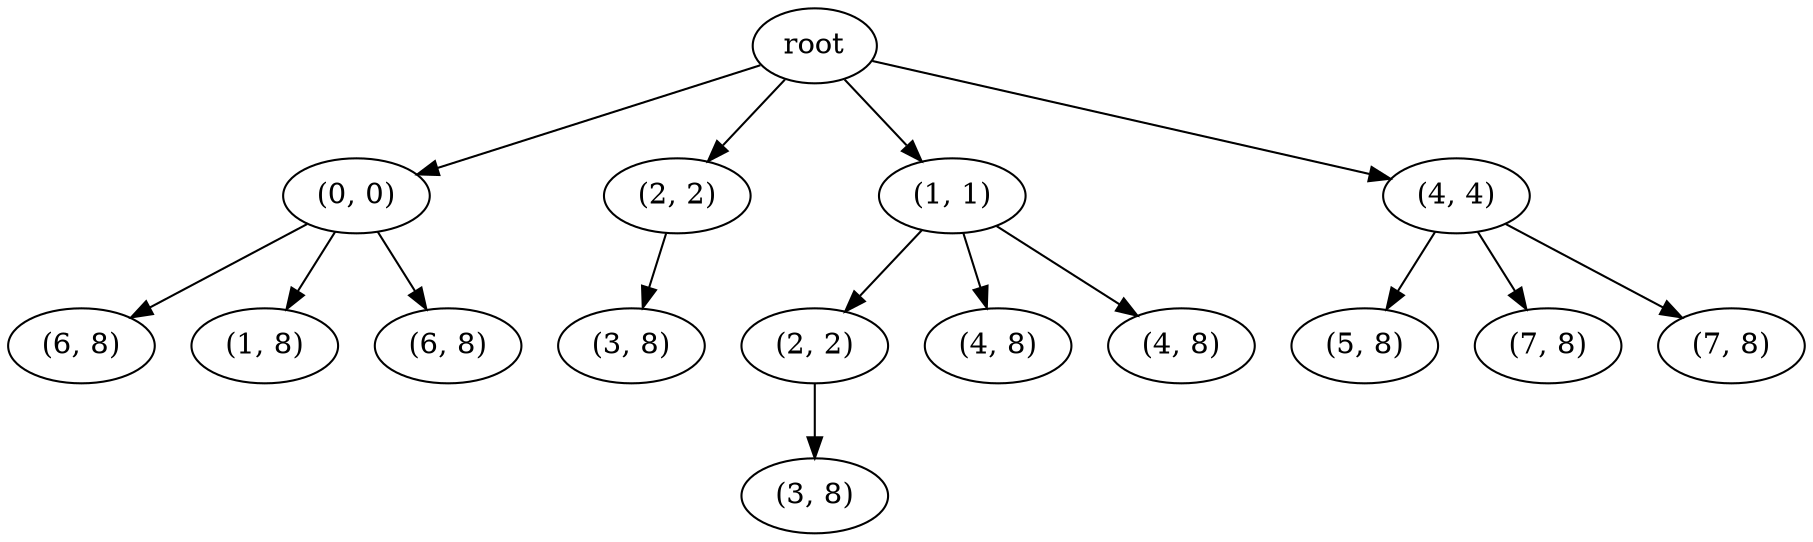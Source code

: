 digraph {root;
3235255520 [label="(0, 0)"];
root->3235255520;
3235256096 [label="(6, 8)"];
3235255520->3235256096;
3235255968 [label="(1, 8)"];
3235255520->3235255968;
3235256032 [label="(6, 8)"];
3235255520->3235256032;
3235255648 [label="(2, 2)"];
root->3235255648;
3235256480 [label="(3, 8)"];
3235255648->3235256480;
3235255584 [label="(1, 1)"];
root->3235255584;
3235255712 [label="(2, 2)"];
3235255584->3235255712;
3235256352 [label="(3, 8)"];
3235255712->3235256352;
3235255840 [label="(4, 8)"];
3235255584->3235255840;
3235255776 [label="(4, 8)"];
3235255584->3235255776;
3235255904 [label="(4, 4)"];
root->3235255904;
3235256160 [label="(5, 8)"];
3235255904->3235256160;
3235256224 [label="(7, 8)"];
3235255904->3235256224;
3235256288 [label="(7, 8)"];
3235255904->3235256288;
}
